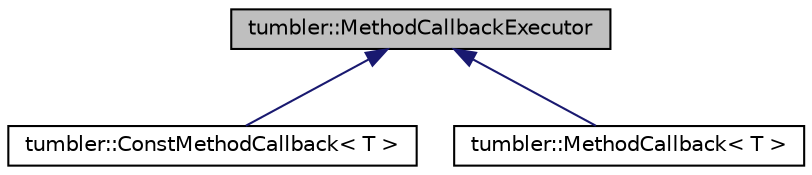digraph "tumbler::MethodCallbackExecutor"
{
  edge [fontname="Helvetica",fontsize="10",labelfontname="Helvetica",labelfontsize="10"];
  node [fontname="Helvetica",fontsize="10",shape=record];
  Node1 [label="tumbler::MethodCallbackExecutor",height=0.2,width=0.4,color="black", fillcolor="grey75", style="filled", fontcolor="black"];
  Node1 -> Node2 [dir="back",color="midnightblue",fontsize="10",style="solid",fontname="Helvetica"];
  Node2 [label="tumbler::ConstMethodCallback\< T \>",height=0.2,width=0.4,color="black", fillcolor="white", style="filled",URL="$classtumbler_1_1_const_method_callback.html"];
  Node1 -> Node3 [dir="back",color="midnightblue",fontsize="10",style="solid",fontname="Helvetica"];
  Node3 [label="tumbler::MethodCallback\< T \>",height=0.2,width=0.4,color="black", fillcolor="white", style="filled",URL="$classtumbler_1_1_method_callback.html"];
}

